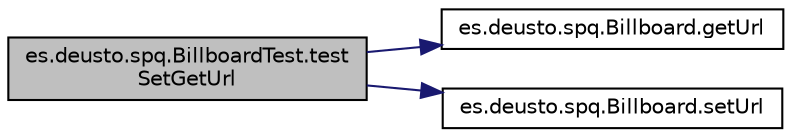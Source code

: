 digraph "es.deusto.spq.BillboardTest.testSetGetUrl"
{
 // LATEX_PDF_SIZE
  edge [fontname="Helvetica",fontsize="10",labelfontname="Helvetica",labelfontsize="10"];
  node [fontname="Helvetica",fontsize="10",shape=record];
  rankdir="LR";
  Node1 [label="es.deusto.spq.BillboardTest.test\lSetGetUrl",height=0.2,width=0.4,color="black", fillcolor="grey75", style="filled", fontcolor="black",tooltip=" "];
  Node1 -> Node2 [color="midnightblue",fontsize="10",style="solid",fontname="Helvetica"];
  Node2 [label="es.deusto.spq.Billboard.getUrl",height=0.2,width=0.4,color="black", fillcolor="white", style="filled",URL="$classes_1_1deusto_1_1spq_1_1_billboard.html#ae96a58169e452d62b4e100a83a2472cb",tooltip=" "];
  Node1 -> Node3 [color="midnightblue",fontsize="10",style="solid",fontname="Helvetica"];
  Node3 [label="es.deusto.spq.Billboard.setUrl",height=0.2,width=0.4,color="black", fillcolor="white", style="filled",URL="$classes_1_1deusto_1_1spq_1_1_billboard.html#adfc5a182637b69f209088f33990277d7",tooltip=" "];
}
